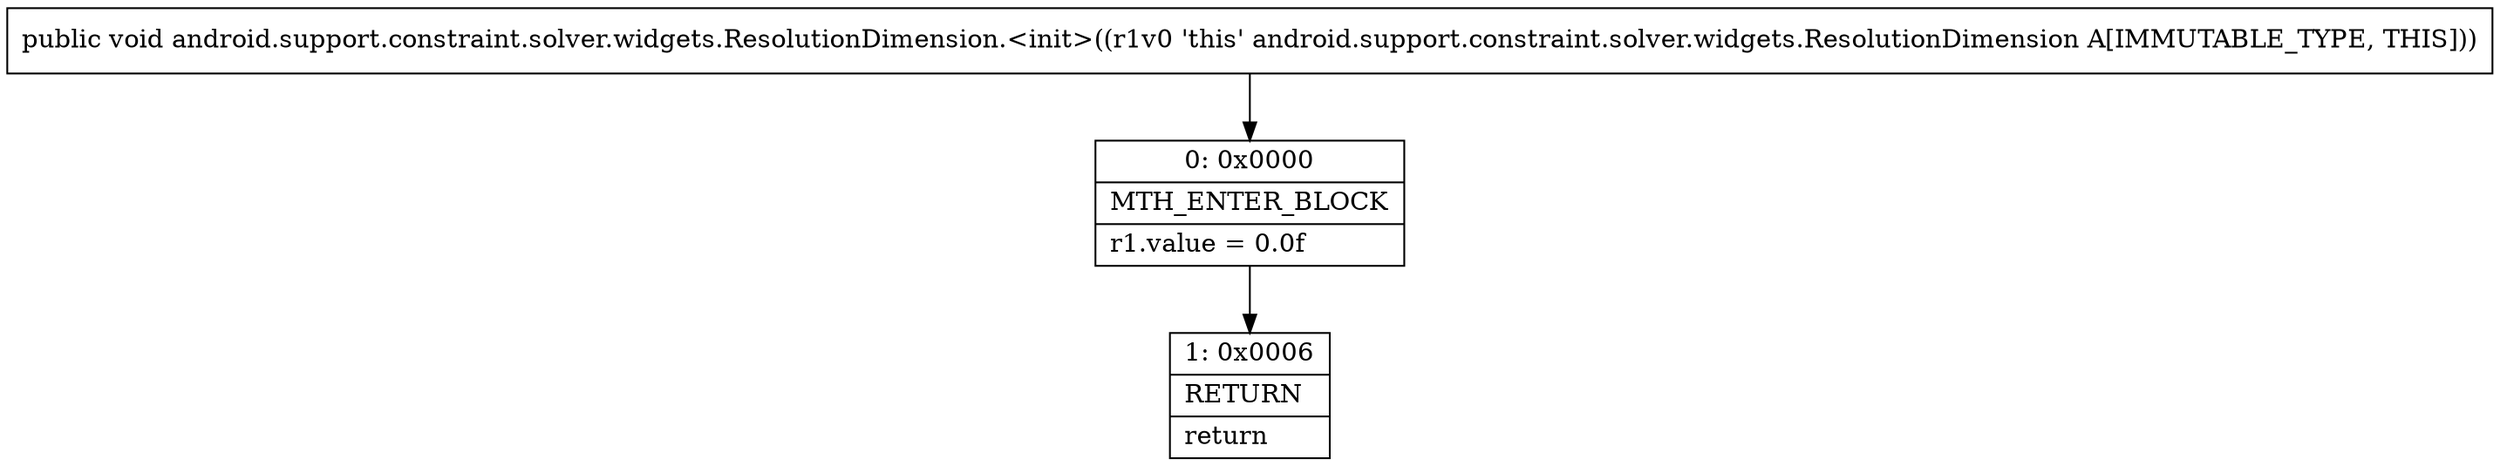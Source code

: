digraph "CFG forandroid.support.constraint.solver.widgets.ResolutionDimension.\<init\>()V" {
Node_0 [shape=record,label="{0\:\ 0x0000|MTH_ENTER_BLOCK\l|r1.value = 0.0f\l}"];
Node_1 [shape=record,label="{1\:\ 0x0006|RETURN\l|return\l}"];
MethodNode[shape=record,label="{public void android.support.constraint.solver.widgets.ResolutionDimension.\<init\>((r1v0 'this' android.support.constraint.solver.widgets.ResolutionDimension A[IMMUTABLE_TYPE, THIS])) }"];
MethodNode -> Node_0;
Node_0 -> Node_1;
}

